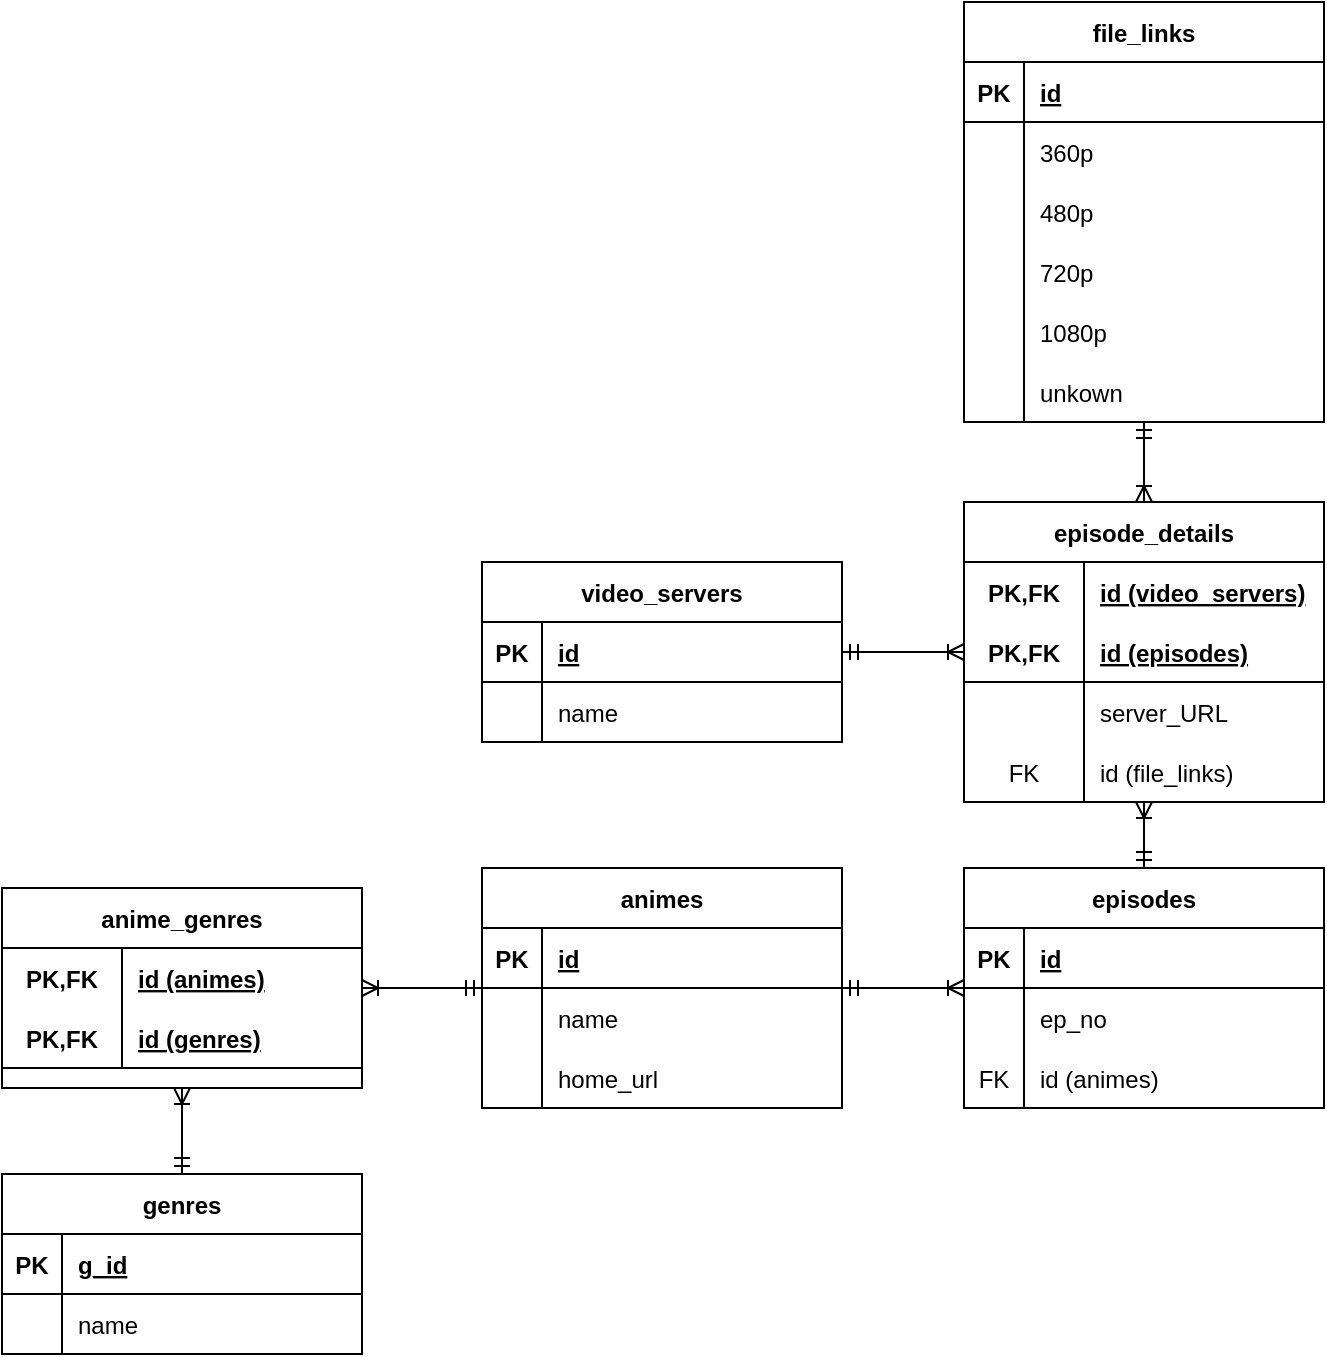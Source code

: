 <mxfile version="16.5.3" type="github">
  <diagram id="R2lEEEUBdFMjLlhIrx00" name="Page-1">
    <mxGraphModel dx="1038" dy="592" grid="1" gridSize="10" guides="1" tooltips="1" connect="1" arrows="1" fold="1" page="1" pageScale="1" pageWidth="850" pageHeight="1100" math="0" shadow="0" extFonts="Permanent Marker^https://fonts.googleapis.com/css?family=Permanent+Marker">
      <root>
        <mxCell id="0" />
        <mxCell id="1" parent="0" />
        <mxCell id="hQ5B-zQcnZUNuY0tLKcM-4" value="animes" style="shape=table;startSize=30;container=1;collapsible=1;childLayout=tableLayout;fixedRows=1;rowLines=0;fontStyle=1;align=center;resizeLast=1;" parent="1" vertex="1">
          <mxGeometry x="320" y="673" width="180" height="120" as="geometry" />
        </mxCell>
        <mxCell id="hQ5B-zQcnZUNuY0tLKcM-5" value="" style="shape=tableRow;horizontal=0;startSize=0;swimlaneHead=0;swimlaneBody=0;fillColor=none;collapsible=0;dropTarget=0;points=[[0,0.5],[1,0.5]];portConstraint=eastwest;top=0;left=0;right=0;bottom=1;" parent="hQ5B-zQcnZUNuY0tLKcM-4" vertex="1">
          <mxGeometry y="30" width="180" height="30" as="geometry" />
        </mxCell>
        <mxCell id="hQ5B-zQcnZUNuY0tLKcM-6" value="PK" style="shape=partialRectangle;connectable=0;fillColor=none;top=0;left=0;bottom=0;right=0;fontStyle=1;overflow=hidden;" parent="hQ5B-zQcnZUNuY0tLKcM-5" vertex="1">
          <mxGeometry width="30" height="30" as="geometry">
            <mxRectangle width="30" height="30" as="alternateBounds" />
          </mxGeometry>
        </mxCell>
        <mxCell id="hQ5B-zQcnZUNuY0tLKcM-7" value="id" style="shape=partialRectangle;connectable=0;fillColor=none;top=0;left=0;bottom=0;right=0;align=left;spacingLeft=6;fontStyle=5;overflow=hidden;" parent="hQ5B-zQcnZUNuY0tLKcM-5" vertex="1">
          <mxGeometry x="30" width="150" height="30" as="geometry">
            <mxRectangle width="150" height="30" as="alternateBounds" />
          </mxGeometry>
        </mxCell>
        <mxCell id="hQ5B-zQcnZUNuY0tLKcM-8" value="" style="shape=tableRow;horizontal=0;startSize=0;swimlaneHead=0;swimlaneBody=0;fillColor=none;collapsible=0;dropTarget=0;points=[[0,0.5],[1,0.5]];portConstraint=eastwest;top=0;left=0;right=0;bottom=0;" parent="hQ5B-zQcnZUNuY0tLKcM-4" vertex="1">
          <mxGeometry y="60" width="180" height="30" as="geometry" />
        </mxCell>
        <mxCell id="hQ5B-zQcnZUNuY0tLKcM-9" value="" style="shape=partialRectangle;connectable=0;fillColor=none;top=0;left=0;bottom=0;right=0;editable=1;overflow=hidden;" parent="hQ5B-zQcnZUNuY0tLKcM-8" vertex="1">
          <mxGeometry width="30" height="30" as="geometry">
            <mxRectangle width="30" height="30" as="alternateBounds" />
          </mxGeometry>
        </mxCell>
        <mxCell id="hQ5B-zQcnZUNuY0tLKcM-10" value="name" style="shape=partialRectangle;connectable=0;fillColor=none;top=0;left=0;bottom=0;right=0;align=left;spacingLeft=6;overflow=hidden;" parent="hQ5B-zQcnZUNuY0tLKcM-8" vertex="1">
          <mxGeometry x="30" width="150" height="30" as="geometry">
            <mxRectangle width="150" height="30" as="alternateBounds" />
          </mxGeometry>
        </mxCell>
        <mxCell id="hQ5B-zQcnZUNuY0tLKcM-11" value="" style="shape=tableRow;horizontal=0;startSize=0;swimlaneHead=0;swimlaneBody=0;fillColor=none;collapsible=0;dropTarget=0;points=[[0,0.5],[1,0.5]];portConstraint=eastwest;top=0;left=0;right=0;bottom=0;" parent="hQ5B-zQcnZUNuY0tLKcM-4" vertex="1">
          <mxGeometry y="90" width="180" height="30" as="geometry" />
        </mxCell>
        <mxCell id="hQ5B-zQcnZUNuY0tLKcM-12" value="" style="shape=partialRectangle;connectable=0;fillColor=none;top=0;left=0;bottom=0;right=0;editable=1;overflow=hidden;" parent="hQ5B-zQcnZUNuY0tLKcM-11" vertex="1">
          <mxGeometry width="30" height="30" as="geometry">
            <mxRectangle width="30" height="30" as="alternateBounds" />
          </mxGeometry>
        </mxCell>
        <mxCell id="hQ5B-zQcnZUNuY0tLKcM-13" value="home_url" style="shape=partialRectangle;connectable=0;fillColor=none;top=0;left=0;bottom=0;right=0;align=left;spacingLeft=6;overflow=hidden;" parent="hQ5B-zQcnZUNuY0tLKcM-11" vertex="1">
          <mxGeometry x="30" width="150" height="30" as="geometry">
            <mxRectangle width="150" height="30" as="alternateBounds" />
          </mxGeometry>
        </mxCell>
        <mxCell id="hQ5B-zQcnZUNuY0tLKcM-30" value="episodes" style="shape=table;startSize=30;container=1;collapsible=1;childLayout=tableLayout;fixedRows=1;rowLines=0;fontStyle=1;align=center;resizeLast=1;" parent="1" vertex="1">
          <mxGeometry x="561" y="673" width="180" height="120" as="geometry" />
        </mxCell>
        <mxCell id="hQ5B-zQcnZUNuY0tLKcM-31" value="" style="shape=tableRow;horizontal=0;startSize=0;swimlaneHead=0;swimlaneBody=0;fillColor=none;collapsible=0;dropTarget=0;points=[[0,0.5],[1,0.5]];portConstraint=eastwest;top=0;left=0;right=0;bottom=1;" parent="hQ5B-zQcnZUNuY0tLKcM-30" vertex="1">
          <mxGeometry y="30" width="180" height="30" as="geometry" />
        </mxCell>
        <mxCell id="hQ5B-zQcnZUNuY0tLKcM-32" value="PK" style="shape=partialRectangle;connectable=0;fillColor=none;top=0;left=0;bottom=0;right=0;fontStyle=1;overflow=hidden;" parent="hQ5B-zQcnZUNuY0tLKcM-31" vertex="1">
          <mxGeometry width="30" height="30" as="geometry">
            <mxRectangle width="30" height="30" as="alternateBounds" />
          </mxGeometry>
        </mxCell>
        <mxCell id="hQ5B-zQcnZUNuY0tLKcM-33" value="id" style="shape=partialRectangle;connectable=0;fillColor=none;top=0;left=0;bottom=0;right=0;align=left;spacingLeft=6;fontStyle=5;overflow=hidden;" parent="hQ5B-zQcnZUNuY0tLKcM-31" vertex="1">
          <mxGeometry x="30" width="150" height="30" as="geometry">
            <mxRectangle width="150" height="30" as="alternateBounds" />
          </mxGeometry>
        </mxCell>
        <mxCell id="hQ5B-zQcnZUNuY0tLKcM-37" value="" style="shape=tableRow;horizontal=0;startSize=0;swimlaneHead=0;swimlaneBody=0;fillColor=none;collapsible=0;dropTarget=0;points=[[0,0.5],[1,0.5]];portConstraint=eastwest;top=0;left=0;right=0;bottom=0;" parent="hQ5B-zQcnZUNuY0tLKcM-30" vertex="1">
          <mxGeometry y="60" width="180" height="30" as="geometry" />
        </mxCell>
        <mxCell id="hQ5B-zQcnZUNuY0tLKcM-38" value="" style="shape=partialRectangle;connectable=0;fillColor=none;top=0;left=0;bottom=0;right=0;editable=1;overflow=hidden;" parent="hQ5B-zQcnZUNuY0tLKcM-37" vertex="1">
          <mxGeometry width="30" height="30" as="geometry">
            <mxRectangle width="30" height="30" as="alternateBounds" />
          </mxGeometry>
        </mxCell>
        <mxCell id="hQ5B-zQcnZUNuY0tLKcM-39" value="ep_no" style="shape=partialRectangle;connectable=0;fillColor=none;top=0;left=0;bottom=0;right=0;align=left;spacingLeft=6;overflow=hidden;" parent="hQ5B-zQcnZUNuY0tLKcM-37" vertex="1">
          <mxGeometry x="30" width="150" height="30" as="geometry">
            <mxRectangle width="150" height="30" as="alternateBounds" />
          </mxGeometry>
        </mxCell>
        <mxCell id="hQ5B-zQcnZUNuY0tLKcM-48" value="" style="shape=tableRow;horizontal=0;startSize=0;swimlaneHead=0;swimlaneBody=0;fillColor=none;collapsible=0;dropTarget=0;points=[[0,0.5],[1,0.5]];portConstraint=eastwest;top=0;left=0;right=0;bottom=0;" parent="hQ5B-zQcnZUNuY0tLKcM-30" vertex="1">
          <mxGeometry y="90" width="180" height="30" as="geometry" />
        </mxCell>
        <mxCell id="hQ5B-zQcnZUNuY0tLKcM-49" value="FK" style="shape=partialRectangle;connectable=0;fillColor=none;top=0;left=0;bottom=0;right=0;editable=1;overflow=hidden;" parent="hQ5B-zQcnZUNuY0tLKcM-48" vertex="1">
          <mxGeometry width="30" height="30" as="geometry">
            <mxRectangle width="30" height="30" as="alternateBounds" />
          </mxGeometry>
        </mxCell>
        <mxCell id="hQ5B-zQcnZUNuY0tLKcM-50" value="id (animes)" style="shape=partialRectangle;connectable=0;fillColor=none;top=0;left=0;bottom=0;right=0;align=left;spacingLeft=6;overflow=hidden;" parent="hQ5B-zQcnZUNuY0tLKcM-48" vertex="1">
          <mxGeometry x="30" width="150" height="30" as="geometry">
            <mxRectangle width="150" height="30" as="alternateBounds" />
          </mxGeometry>
        </mxCell>
        <mxCell id="hQ5B-zQcnZUNuY0tLKcM-44" value="" style="edgeStyle=entityRelationEdgeStyle;fontSize=12;html=1;endArrow=ERoneToMany;startArrow=ERmandOne;rounded=0;" parent="1" source="hQ5B-zQcnZUNuY0tLKcM-4" target="hQ5B-zQcnZUNuY0tLKcM-30" edge="1">
          <mxGeometry width="100" height="100" relative="1" as="geometry">
            <mxPoint x="470" y="803" as="sourcePoint" />
            <mxPoint x="570" y="703" as="targetPoint" />
          </mxGeometry>
        </mxCell>
        <mxCell id="hQ5B-zQcnZUNuY0tLKcM-51" value="video_servers" style="shape=table;startSize=30;container=1;collapsible=1;childLayout=tableLayout;fixedRows=1;rowLines=0;fontStyle=1;align=center;resizeLast=1;" parent="1" vertex="1">
          <mxGeometry x="320" y="520" width="180" height="90" as="geometry" />
        </mxCell>
        <mxCell id="hQ5B-zQcnZUNuY0tLKcM-52" value="" style="shape=tableRow;horizontal=0;startSize=0;swimlaneHead=0;swimlaneBody=0;fillColor=none;collapsible=0;dropTarget=0;points=[[0,0.5],[1,0.5]];portConstraint=eastwest;top=0;left=0;right=0;bottom=1;" parent="hQ5B-zQcnZUNuY0tLKcM-51" vertex="1">
          <mxGeometry y="30" width="180" height="30" as="geometry" />
        </mxCell>
        <mxCell id="hQ5B-zQcnZUNuY0tLKcM-53" value="PK" style="shape=partialRectangle;connectable=0;fillColor=none;top=0;left=0;bottom=0;right=0;fontStyle=1;overflow=hidden;" parent="hQ5B-zQcnZUNuY0tLKcM-52" vertex="1">
          <mxGeometry width="30" height="30" as="geometry">
            <mxRectangle width="30" height="30" as="alternateBounds" />
          </mxGeometry>
        </mxCell>
        <mxCell id="hQ5B-zQcnZUNuY0tLKcM-54" value="id" style="shape=partialRectangle;connectable=0;fillColor=none;top=0;left=0;bottom=0;right=0;align=left;spacingLeft=6;fontStyle=5;overflow=hidden;" parent="hQ5B-zQcnZUNuY0tLKcM-52" vertex="1">
          <mxGeometry x="30" width="150" height="30" as="geometry">
            <mxRectangle width="150" height="30" as="alternateBounds" />
          </mxGeometry>
        </mxCell>
        <mxCell id="hQ5B-zQcnZUNuY0tLKcM-55" value="" style="shape=tableRow;horizontal=0;startSize=0;swimlaneHead=0;swimlaneBody=0;fillColor=none;collapsible=0;dropTarget=0;points=[[0,0.5],[1,0.5]];portConstraint=eastwest;top=0;left=0;right=0;bottom=0;" parent="hQ5B-zQcnZUNuY0tLKcM-51" vertex="1">
          <mxGeometry y="60" width="180" height="30" as="geometry" />
        </mxCell>
        <mxCell id="hQ5B-zQcnZUNuY0tLKcM-56" value="" style="shape=partialRectangle;connectable=0;fillColor=none;top=0;left=0;bottom=0;right=0;editable=1;overflow=hidden;" parent="hQ5B-zQcnZUNuY0tLKcM-55" vertex="1">
          <mxGeometry width="30" height="30" as="geometry">
            <mxRectangle width="30" height="30" as="alternateBounds" />
          </mxGeometry>
        </mxCell>
        <mxCell id="hQ5B-zQcnZUNuY0tLKcM-57" value="name" style="shape=partialRectangle;connectable=0;fillColor=none;top=0;left=0;bottom=0;right=0;align=left;spacingLeft=6;overflow=hidden;" parent="hQ5B-zQcnZUNuY0tLKcM-55" vertex="1">
          <mxGeometry x="30" width="150" height="30" as="geometry">
            <mxRectangle width="150" height="30" as="alternateBounds" />
          </mxGeometry>
        </mxCell>
        <mxCell id="hQ5B-zQcnZUNuY0tLKcM-64" value="episode_details" style="shape=table;startSize=30;container=1;collapsible=1;childLayout=tableLayout;fixedRows=1;rowLines=0;fontStyle=1;align=center;resizeLast=1;" parent="1" vertex="1">
          <mxGeometry x="561" y="490" width="180" height="150" as="geometry">
            <mxRectangle x="561" y="490" width="120" height="30" as="alternateBounds" />
          </mxGeometry>
        </mxCell>
        <mxCell id="hQ5B-zQcnZUNuY0tLKcM-65" value="" style="shape=tableRow;horizontal=0;startSize=0;swimlaneHead=0;swimlaneBody=0;fillColor=none;collapsible=0;dropTarget=0;points=[[0,0.5],[1,0.5]];portConstraint=eastwest;top=0;left=0;right=0;bottom=0;" parent="hQ5B-zQcnZUNuY0tLKcM-64" vertex="1">
          <mxGeometry y="30" width="180" height="30" as="geometry" />
        </mxCell>
        <mxCell id="hQ5B-zQcnZUNuY0tLKcM-66" value="PK,FK" style="shape=partialRectangle;connectable=0;fillColor=none;top=0;left=0;bottom=0;right=0;fontStyle=1;overflow=hidden;" parent="hQ5B-zQcnZUNuY0tLKcM-65" vertex="1">
          <mxGeometry width="60" height="30" as="geometry">
            <mxRectangle width="60" height="30" as="alternateBounds" />
          </mxGeometry>
        </mxCell>
        <mxCell id="hQ5B-zQcnZUNuY0tLKcM-67" value="id (video_servers)" style="shape=partialRectangle;connectable=0;fillColor=none;top=0;left=0;bottom=0;right=0;align=left;spacingLeft=6;fontStyle=5;overflow=hidden;" parent="hQ5B-zQcnZUNuY0tLKcM-65" vertex="1">
          <mxGeometry x="60" width="120" height="30" as="geometry">
            <mxRectangle width="120" height="30" as="alternateBounds" />
          </mxGeometry>
        </mxCell>
        <mxCell id="hQ5B-zQcnZUNuY0tLKcM-68" value="" style="shape=tableRow;horizontal=0;startSize=0;swimlaneHead=0;swimlaneBody=0;fillColor=none;collapsible=0;dropTarget=0;points=[[0,0.5],[1,0.5]];portConstraint=eastwest;top=0;left=0;right=0;bottom=1;" parent="hQ5B-zQcnZUNuY0tLKcM-64" vertex="1">
          <mxGeometry y="60" width="180" height="30" as="geometry" />
        </mxCell>
        <mxCell id="hQ5B-zQcnZUNuY0tLKcM-69" value="PK,FK" style="shape=partialRectangle;connectable=0;fillColor=none;top=0;left=0;bottom=0;right=0;fontStyle=1;overflow=hidden;" parent="hQ5B-zQcnZUNuY0tLKcM-68" vertex="1">
          <mxGeometry width="60" height="30" as="geometry">
            <mxRectangle width="60" height="30" as="alternateBounds" />
          </mxGeometry>
        </mxCell>
        <mxCell id="hQ5B-zQcnZUNuY0tLKcM-70" value="id (episodes)" style="shape=partialRectangle;connectable=0;fillColor=none;top=0;left=0;bottom=0;right=0;align=left;spacingLeft=6;fontStyle=5;overflow=hidden;" parent="hQ5B-zQcnZUNuY0tLKcM-68" vertex="1">
          <mxGeometry x="60" width="120" height="30" as="geometry">
            <mxRectangle width="120" height="30" as="alternateBounds" />
          </mxGeometry>
        </mxCell>
        <mxCell id="hQ5B-zQcnZUNuY0tLKcM-71" value="" style="shape=tableRow;horizontal=0;startSize=0;swimlaneHead=0;swimlaneBody=0;fillColor=none;collapsible=0;dropTarget=0;points=[[0,0.5],[1,0.5]];portConstraint=eastwest;top=0;left=0;right=0;bottom=0;" parent="hQ5B-zQcnZUNuY0tLKcM-64" vertex="1">
          <mxGeometry y="90" width="180" height="30" as="geometry" />
        </mxCell>
        <mxCell id="hQ5B-zQcnZUNuY0tLKcM-72" value="" style="shape=partialRectangle;connectable=0;fillColor=none;top=0;left=0;bottom=0;right=0;editable=1;overflow=hidden;" parent="hQ5B-zQcnZUNuY0tLKcM-71" vertex="1">
          <mxGeometry width="60" height="30" as="geometry">
            <mxRectangle width="60" height="30" as="alternateBounds" />
          </mxGeometry>
        </mxCell>
        <mxCell id="hQ5B-zQcnZUNuY0tLKcM-73" value="server_URL" style="shape=partialRectangle;connectable=0;fillColor=none;top=0;left=0;bottom=0;right=0;align=left;spacingLeft=6;overflow=hidden;" parent="hQ5B-zQcnZUNuY0tLKcM-71" vertex="1">
          <mxGeometry x="60" width="120" height="30" as="geometry">
            <mxRectangle width="120" height="30" as="alternateBounds" />
          </mxGeometry>
        </mxCell>
        <mxCell id="hQ5B-zQcnZUNuY0tLKcM-74" value="" style="shape=tableRow;horizontal=0;startSize=0;swimlaneHead=0;swimlaneBody=0;fillColor=none;collapsible=0;dropTarget=0;points=[[0,0.5],[1,0.5]];portConstraint=eastwest;top=0;left=0;right=0;bottom=0;" parent="hQ5B-zQcnZUNuY0tLKcM-64" vertex="1">
          <mxGeometry y="120" width="180" height="30" as="geometry" />
        </mxCell>
        <mxCell id="hQ5B-zQcnZUNuY0tLKcM-75" value="FK" style="shape=partialRectangle;connectable=0;fillColor=none;top=0;left=0;bottom=0;right=0;editable=1;overflow=hidden;" parent="hQ5B-zQcnZUNuY0tLKcM-74" vertex="1">
          <mxGeometry width="60" height="30" as="geometry">
            <mxRectangle width="60" height="30" as="alternateBounds" />
          </mxGeometry>
        </mxCell>
        <mxCell id="hQ5B-zQcnZUNuY0tLKcM-76" value="id (file_links)" style="shape=partialRectangle;connectable=0;fillColor=none;top=0;left=0;bottom=0;right=0;align=left;spacingLeft=6;overflow=hidden;" parent="hQ5B-zQcnZUNuY0tLKcM-74" vertex="1">
          <mxGeometry x="60" width="120" height="30" as="geometry">
            <mxRectangle width="120" height="30" as="alternateBounds" />
          </mxGeometry>
        </mxCell>
        <mxCell id="hQ5B-zQcnZUNuY0tLKcM-77" value="file_links" style="shape=table;startSize=30;container=1;collapsible=1;childLayout=tableLayout;fixedRows=1;rowLines=0;fontStyle=1;align=center;resizeLast=1;" parent="1" vertex="1">
          <mxGeometry x="561" y="240" width="180" height="210" as="geometry" />
        </mxCell>
        <mxCell id="hQ5B-zQcnZUNuY0tLKcM-78" value="" style="shape=tableRow;horizontal=0;startSize=0;swimlaneHead=0;swimlaneBody=0;fillColor=none;collapsible=0;dropTarget=0;points=[[0,0.5],[1,0.5]];portConstraint=eastwest;top=0;left=0;right=0;bottom=1;" parent="hQ5B-zQcnZUNuY0tLKcM-77" vertex="1">
          <mxGeometry y="30" width="180" height="30" as="geometry" />
        </mxCell>
        <mxCell id="hQ5B-zQcnZUNuY0tLKcM-79" value="PK" style="shape=partialRectangle;connectable=0;fillColor=none;top=0;left=0;bottom=0;right=0;fontStyle=1;overflow=hidden;" parent="hQ5B-zQcnZUNuY0tLKcM-78" vertex="1">
          <mxGeometry width="30" height="30" as="geometry">
            <mxRectangle width="30" height="30" as="alternateBounds" />
          </mxGeometry>
        </mxCell>
        <mxCell id="hQ5B-zQcnZUNuY0tLKcM-80" value="id" style="shape=partialRectangle;connectable=0;fillColor=none;top=0;left=0;bottom=0;right=0;align=left;spacingLeft=6;fontStyle=5;overflow=hidden;" parent="hQ5B-zQcnZUNuY0tLKcM-78" vertex="1">
          <mxGeometry x="30" width="150" height="30" as="geometry">
            <mxRectangle width="150" height="30" as="alternateBounds" />
          </mxGeometry>
        </mxCell>
        <mxCell id="hQ5B-zQcnZUNuY0tLKcM-81" value="" style="shape=tableRow;horizontal=0;startSize=0;swimlaneHead=0;swimlaneBody=0;fillColor=none;collapsible=0;dropTarget=0;points=[[0,0.5],[1,0.5]];portConstraint=eastwest;top=0;left=0;right=0;bottom=0;" parent="hQ5B-zQcnZUNuY0tLKcM-77" vertex="1">
          <mxGeometry y="60" width="180" height="30" as="geometry" />
        </mxCell>
        <mxCell id="hQ5B-zQcnZUNuY0tLKcM-82" value="" style="shape=partialRectangle;connectable=0;fillColor=none;top=0;left=0;bottom=0;right=0;editable=1;overflow=hidden;" parent="hQ5B-zQcnZUNuY0tLKcM-81" vertex="1">
          <mxGeometry width="30" height="30" as="geometry">
            <mxRectangle width="30" height="30" as="alternateBounds" />
          </mxGeometry>
        </mxCell>
        <mxCell id="hQ5B-zQcnZUNuY0tLKcM-83" value="360p" style="shape=partialRectangle;connectable=0;fillColor=none;top=0;left=0;bottom=0;right=0;align=left;spacingLeft=6;overflow=hidden;" parent="hQ5B-zQcnZUNuY0tLKcM-81" vertex="1">
          <mxGeometry x="30" width="150" height="30" as="geometry">
            <mxRectangle width="150" height="30" as="alternateBounds" />
          </mxGeometry>
        </mxCell>
        <mxCell id="hQ5B-zQcnZUNuY0tLKcM-84" value="" style="shape=tableRow;horizontal=0;startSize=0;swimlaneHead=0;swimlaneBody=0;fillColor=none;collapsible=0;dropTarget=0;points=[[0,0.5],[1,0.5]];portConstraint=eastwest;top=0;left=0;right=0;bottom=0;" parent="hQ5B-zQcnZUNuY0tLKcM-77" vertex="1">
          <mxGeometry y="90" width="180" height="30" as="geometry" />
        </mxCell>
        <mxCell id="hQ5B-zQcnZUNuY0tLKcM-85" value="" style="shape=partialRectangle;connectable=0;fillColor=none;top=0;left=0;bottom=0;right=0;editable=1;overflow=hidden;" parent="hQ5B-zQcnZUNuY0tLKcM-84" vertex="1">
          <mxGeometry width="30" height="30" as="geometry">
            <mxRectangle width="30" height="30" as="alternateBounds" />
          </mxGeometry>
        </mxCell>
        <mxCell id="hQ5B-zQcnZUNuY0tLKcM-86" value="480p" style="shape=partialRectangle;connectable=0;fillColor=none;top=0;left=0;bottom=0;right=0;align=left;spacingLeft=6;overflow=hidden;" parent="hQ5B-zQcnZUNuY0tLKcM-84" vertex="1">
          <mxGeometry x="30" width="150" height="30" as="geometry">
            <mxRectangle width="150" height="30" as="alternateBounds" />
          </mxGeometry>
        </mxCell>
        <mxCell id="hQ5B-zQcnZUNuY0tLKcM-87" value="" style="shape=tableRow;horizontal=0;startSize=0;swimlaneHead=0;swimlaneBody=0;fillColor=none;collapsible=0;dropTarget=0;points=[[0,0.5],[1,0.5]];portConstraint=eastwest;top=0;left=0;right=0;bottom=0;" parent="hQ5B-zQcnZUNuY0tLKcM-77" vertex="1">
          <mxGeometry y="120" width="180" height="30" as="geometry" />
        </mxCell>
        <mxCell id="hQ5B-zQcnZUNuY0tLKcM-88" value="" style="shape=partialRectangle;connectable=0;fillColor=none;top=0;left=0;bottom=0;right=0;editable=1;overflow=hidden;" parent="hQ5B-zQcnZUNuY0tLKcM-87" vertex="1">
          <mxGeometry width="30" height="30" as="geometry">
            <mxRectangle width="30" height="30" as="alternateBounds" />
          </mxGeometry>
        </mxCell>
        <mxCell id="hQ5B-zQcnZUNuY0tLKcM-89" value="720p" style="shape=partialRectangle;connectable=0;fillColor=none;top=0;left=0;bottom=0;right=0;align=left;spacingLeft=6;overflow=hidden;" parent="hQ5B-zQcnZUNuY0tLKcM-87" vertex="1">
          <mxGeometry x="30" width="150" height="30" as="geometry">
            <mxRectangle width="150" height="30" as="alternateBounds" />
          </mxGeometry>
        </mxCell>
        <mxCell id="hQ5B-zQcnZUNuY0tLKcM-93" value="" style="shape=tableRow;horizontal=0;startSize=0;swimlaneHead=0;swimlaneBody=0;fillColor=none;collapsible=0;dropTarget=0;points=[[0,0.5],[1,0.5]];portConstraint=eastwest;top=0;left=0;right=0;bottom=0;" parent="hQ5B-zQcnZUNuY0tLKcM-77" vertex="1">
          <mxGeometry y="150" width="180" height="30" as="geometry" />
        </mxCell>
        <mxCell id="hQ5B-zQcnZUNuY0tLKcM-94" value="" style="shape=partialRectangle;connectable=0;fillColor=none;top=0;left=0;bottom=0;right=0;editable=1;overflow=hidden;" parent="hQ5B-zQcnZUNuY0tLKcM-93" vertex="1">
          <mxGeometry width="30" height="30" as="geometry">
            <mxRectangle width="30" height="30" as="alternateBounds" />
          </mxGeometry>
        </mxCell>
        <mxCell id="hQ5B-zQcnZUNuY0tLKcM-95" value="1080p" style="shape=partialRectangle;connectable=0;fillColor=none;top=0;left=0;bottom=0;right=0;align=left;spacingLeft=6;overflow=hidden;" parent="hQ5B-zQcnZUNuY0tLKcM-93" vertex="1">
          <mxGeometry x="30" width="150" height="30" as="geometry">
            <mxRectangle width="150" height="30" as="alternateBounds" />
          </mxGeometry>
        </mxCell>
        <mxCell id="hQ5B-zQcnZUNuY0tLKcM-96" value="" style="shape=tableRow;horizontal=0;startSize=0;swimlaneHead=0;swimlaneBody=0;fillColor=none;collapsible=0;dropTarget=0;points=[[0,0.5],[1,0.5]];portConstraint=eastwest;top=0;left=0;right=0;bottom=0;" parent="hQ5B-zQcnZUNuY0tLKcM-77" vertex="1">
          <mxGeometry y="180" width="180" height="30" as="geometry" />
        </mxCell>
        <mxCell id="hQ5B-zQcnZUNuY0tLKcM-97" value="" style="shape=partialRectangle;connectable=0;fillColor=none;top=0;left=0;bottom=0;right=0;editable=1;overflow=hidden;" parent="hQ5B-zQcnZUNuY0tLKcM-96" vertex="1">
          <mxGeometry width="30" height="30" as="geometry">
            <mxRectangle width="30" height="30" as="alternateBounds" />
          </mxGeometry>
        </mxCell>
        <mxCell id="hQ5B-zQcnZUNuY0tLKcM-98" value="unkown" style="shape=partialRectangle;connectable=0;fillColor=none;top=0;left=0;bottom=0;right=0;align=left;spacingLeft=6;overflow=hidden;" parent="hQ5B-zQcnZUNuY0tLKcM-96" vertex="1">
          <mxGeometry x="30" width="150" height="30" as="geometry">
            <mxRectangle width="150" height="30" as="alternateBounds" />
          </mxGeometry>
        </mxCell>
        <mxCell id="hQ5B-zQcnZUNuY0tLKcM-90" value="" style="edgeStyle=entityRelationEdgeStyle;fontSize=12;html=1;endArrow=ERoneToMany;startArrow=ERmandOne;rounded=0;fontStyle=1" parent="1" source="hQ5B-zQcnZUNuY0tLKcM-51" target="hQ5B-zQcnZUNuY0tLKcM-64" edge="1">
          <mxGeometry width="100" height="100" relative="1" as="geometry">
            <mxPoint x="360" y="493" as="sourcePoint" />
            <mxPoint x="551" y="493" as="targetPoint" />
          </mxGeometry>
        </mxCell>
        <mxCell id="hQ5B-zQcnZUNuY0tLKcM-91" value="" style="edgeStyle=orthogonalEdgeStyle;fontSize=12;html=1;endArrow=ERoneToMany;startArrow=ERmandOne;rounded=0;fontStyle=1;" parent="1" source="hQ5B-zQcnZUNuY0tLKcM-30" target="hQ5B-zQcnZUNuY0tLKcM-64" edge="1">
          <mxGeometry width="100" height="100" relative="1" as="geometry">
            <mxPoint x="410" y="493" as="sourcePoint" />
            <mxPoint x="639" y="613" as="targetPoint" />
          </mxGeometry>
        </mxCell>
        <mxCell id="hQ5B-zQcnZUNuY0tLKcM-92" value="" style="edgeStyle=orthogonalEdgeStyle;fontSize=12;html=1;endArrow=ERoneToMany;startArrow=ERmandOne;rounded=0;fontStyle=1" parent="1" source="hQ5B-zQcnZUNuY0tLKcM-77" target="hQ5B-zQcnZUNuY0tLKcM-64" edge="1">
          <mxGeometry width="100" height="100" relative="1" as="geometry">
            <mxPoint x="420" y="503" as="sourcePoint" />
            <mxPoint x="550" y="538" as="targetPoint" />
          </mxGeometry>
        </mxCell>
        <mxCell id="hQ5B-zQcnZUNuY0tLKcM-99" value="genres" style="shape=table;startSize=30;container=1;collapsible=1;childLayout=tableLayout;fixedRows=1;rowLines=0;fontStyle=1;align=center;resizeLast=1;" parent="1" vertex="1">
          <mxGeometry x="80" y="826" width="180" height="90" as="geometry" />
        </mxCell>
        <mxCell id="hQ5B-zQcnZUNuY0tLKcM-100" value="" style="shape=tableRow;horizontal=0;startSize=0;swimlaneHead=0;swimlaneBody=0;fillColor=none;collapsible=0;dropTarget=0;points=[[0,0.5],[1,0.5]];portConstraint=eastwest;top=0;left=0;right=0;bottom=1;" parent="hQ5B-zQcnZUNuY0tLKcM-99" vertex="1">
          <mxGeometry y="30" width="180" height="30" as="geometry" />
        </mxCell>
        <mxCell id="hQ5B-zQcnZUNuY0tLKcM-101" value="PK" style="shape=partialRectangle;connectable=0;fillColor=none;top=0;left=0;bottom=0;right=0;fontStyle=1;overflow=hidden;" parent="hQ5B-zQcnZUNuY0tLKcM-100" vertex="1">
          <mxGeometry width="30" height="30" as="geometry">
            <mxRectangle width="30" height="30" as="alternateBounds" />
          </mxGeometry>
        </mxCell>
        <mxCell id="hQ5B-zQcnZUNuY0tLKcM-102" value="g_id" style="shape=partialRectangle;connectable=0;fillColor=none;top=0;left=0;bottom=0;right=0;align=left;spacingLeft=6;fontStyle=5;overflow=hidden;" parent="hQ5B-zQcnZUNuY0tLKcM-100" vertex="1">
          <mxGeometry x="30" width="150" height="30" as="geometry">
            <mxRectangle width="150" height="30" as="alternateBounds" />
          </mxGeometry>
        </mxCell>
        <mxCell id="hQ5B-zQcnZUNuY0tLKcM-103" value="" style="shape=tableRow;horizontal=0;startSize=0;swimlaneHead=0;swimlaneBody=0;fillColor=none;collapsible=0;dropTarget=0;points=[[0,0.5],[1,0.5]];portConstraint=eastwest;top=0;left=0;right=0;bottom=0;" parent="hQ5B-zQcnZUNuY0tLKcM-99" vertex="1">
          <mxGeometry y="60" width="180" height="30" as="geometry" />
        </mxCell>
        <mxCell id="hQ5B-zQcnZUNuY0tLKcM-104" value="" style="shape=partialRectangle;connectable=0;fillColor=none;top=0;left=0;bottom=0;right=0;editable=1;overflow=hidden;" parent="hQ5B-zQcnZUNuY0tLKcM-103" vertex="1">
          <mxGeometry width="30" height="30" as="geometry">
            <mxRectangle width="30" height="30" as="alternateBounds" />
          </mxGeometry>
        </mxCell>
        <mxCell id="hQ5B-zQcnZUNuY0tLKcM-105" value="name" style="shape=partialRectangle;connectable=0;fillColor=none;top=0;left=0;bottom=0;right=0;align=left;spacingLeft=6;overflow=hidden;" parent="hQ5B-zQcnZUNuY0tLKcM-103" vertex="1">
          <mxGeometry x="30" width="150" height="30" as="geometry">
            <mxRectangle width="150" height="30" as="alternateBounds" />
          </mxGeometry>
        </mxCell>
        <mxCell id="hQ5B-zQcnZUNuY0tLKcM-112" value="anime_genres" style="shape=table;startSize=30;container=1;collapsible=1;childLayout=tableLayout;fixedRows=1;rowLines=0;fontStyle=1;align=center;resizeLast=1;" parent="1" vertex="1">
          <mxGeometry x="80" y="683" width="180" height="100" as="geometry" />
        </mxCell>
        <mxCell id="hQ5B-zQcnZUNuY0tLKcM-113" value="" style="shape=tableRow;horizontal=0;startSize=0;swimlaneHead=0;swimlaneBody=0;fillColor=none;collapsible=0;dropTarget=0;points=[[0,0.5],[1,0.5]];portConstraint=eastwest;top=0;left=0;right=0;bottom=0;" parent="hQ5B-zQcnZUNuY0tLKcM-112" vertex="1">
          <mxGeometry y="30" width="180" height="30" as="geometry" />
        </mxCell>
        <mxCell id="hQ5B-zQcnZUNuY0tLKcM-114" value="PK,FK" style="shape=partialRectangle;connectable=0;fillColor=none;top=0;left=0;bottom=0;right=0;fontStyle=1;overflow=hidden;" parent="hQ5B-zQcnZUNuY0tLKcM-113" vertex="1">
          <mxGeometry width="60" height="30" as="geometry">
            <mxRectangle width="60" height="30" as="alternateBounds" />
          </mxGeometry>
        </mxCell>
        <mxCell id="hQ5B-zQcnZUNuY0tLKcM-115" value="id (animes)" style="shape=partialRectangle;connectable=0;fillColor=none;top=0;left=0;bottom=0;right=0;align=left;spacingLeft=6;fontStyle=5;overflow=hidden;" parent="hQ5B-zQcnZUNuY0tLKcM-113" vertex="1">
          <mxGeometry x="60" width="120" height="30" as="geometry">
            <mxRectangle width="120" height="30" as="alternateBounds" />
          </mxGeometry>
        </mxCell>
        <mxCell id="hQ5B-zQcnZUNuY0tLKcM-116" value="" style="shape=tableRow;horizontal=0;startSize=0;swimlaneHead=0;swimlaneBody=0;fillColor=none;collapsible=0;dropTarget=0;points=[[0,0.5],[1,0.5]];portConstraint=eastwest;top=0;left=0;right=0;bottom=1;" parent="hQ5B-zQcnZUNuY0tLKcM-112" vertex="1">
          <mxGeometry y="60" width="180" height="30" as="geometry" />
        </mxCell>
        <mxCell id="hQ5B-zQcnZUNuY0tLKcM-117" value="PK,FK" style="shape=partialRectangle;connectable=0;fillColor=none;top=0;left=0;bottom=0;right=0;fontStyle=1;overflow=hidden;" parent="hQ5B-zQcnZUNuY0tLKcM-116" vertex="1">
          <mxGeometry width="60" height="30" as="geometry">
            <mxRectangle width="60" height="30" as="alternateBounds" />
          </mxGeometry>
        </mxCell>
        <mxCell id="hQ5B-zQcnZUNuY0tLKcM-118" value="id (genres)" style="shape=partialRectangle;connectable=0;fillColor=none;top=0;left=0;bottom=0;right=0;align=left;spacingLeft=6;fontStyle=5;overflow=hidden;" parent="hQ5B-zQcnZUNuY0tLKcM-116" vertex="1">
          <mxGeometry x="60" width="120" height="30" as="geometry">
            <mxRectangle width="120" height="30" as="alternateBounds" />
          </mxGeometry>
        </mxCell>
        <mxCell id="hQ5B-zQcnZUNuY0tLKcM-125" value="" style="edgeStyle=entityRelationEdgeStyle;fontSize=12;html=1;endArrow=ERoneToMany;startArrow=ERmandOne;rounded=0;" parent="1" source="hQ5B-zQcnZUNuY0tLKcM-4" target="hQ5B-zQcnZUNuY0tLKcM-112" edge="1">
          <mxGeometry width="100" height="100" relative="1" as="geometry">
            <mxPoint x="510" y="788" as="sourcePoint" />
            <mxPoint x="290" y="830" as="targetPoint" />
          </mxGeometry>
        </mxCell>
        <mxCell id="hQ5B-zQcnZUNuY0tLKcM-126" value="" style="edgeStyle=orthogonalEdgeStyle;fontSize=12;html=1;endArrow=ERoneToMany;startArrow=ERmandOne;rounded=0;" parent="1" source="hQ5B-zQcnZUNuY0tLKcM-99" target="hQ5B-zQcnZUNuY0tLKcM-112" edge="1">
          <mxGeometry width="100" height="100" relative="1" as="geometry">
            <mxPoint x="330" y="773" as="sourcePoint" />
            <mxPoint x="270" y="770" as="targetPoint" />
          </mxGeometry>
        </mxCell>
      </root>
    </mxGraphModel>
  </diagram>
</mxfile>
